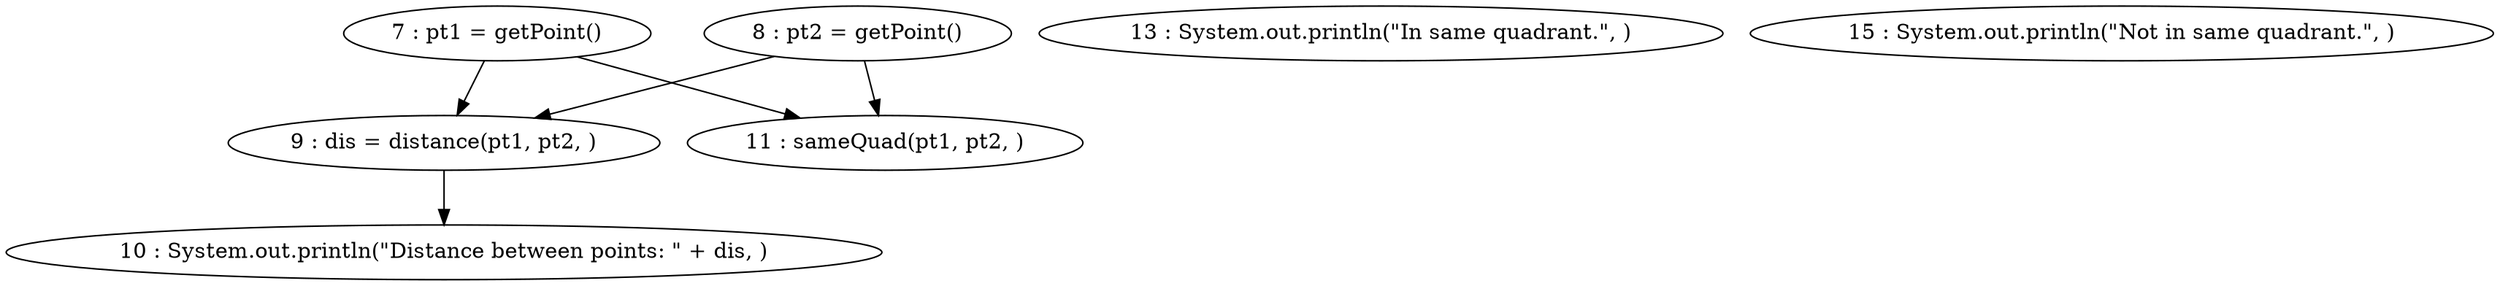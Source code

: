 digraph G {
"7 : pt1 = getPoint()"
"7 : pt1 = getPoint()" -> "9 : dis = distance(pt1, pt2, )"
"7 : pt1 = getPoint()" -> "11 : sameQuad(pt1, pt2, )"
"8 : pt2 = getPoint()"
"8 : pt2 = getPoint()" -> "9 : dis = distance(pt1, pt2, )"
"8 : pt2 = getPoint()" -> "11 : sameQuad(pt1, pt2, )"
"9 : dis = distance(pt1, pt2, )"
"9 : dis = distance(pt1, pt2, )" -> "10 : System.out.println(\"Distance between points: \" + dis, )"
"10 : System.out.println(\"Distance between points: \" + dis, )"
"11 : sameQuad(pt1, pt2, )"
"13 : System.out.println(\"In same quadrant.\", )"
"15 : System.out.println(\"Not in same quadrant.\", )"
}